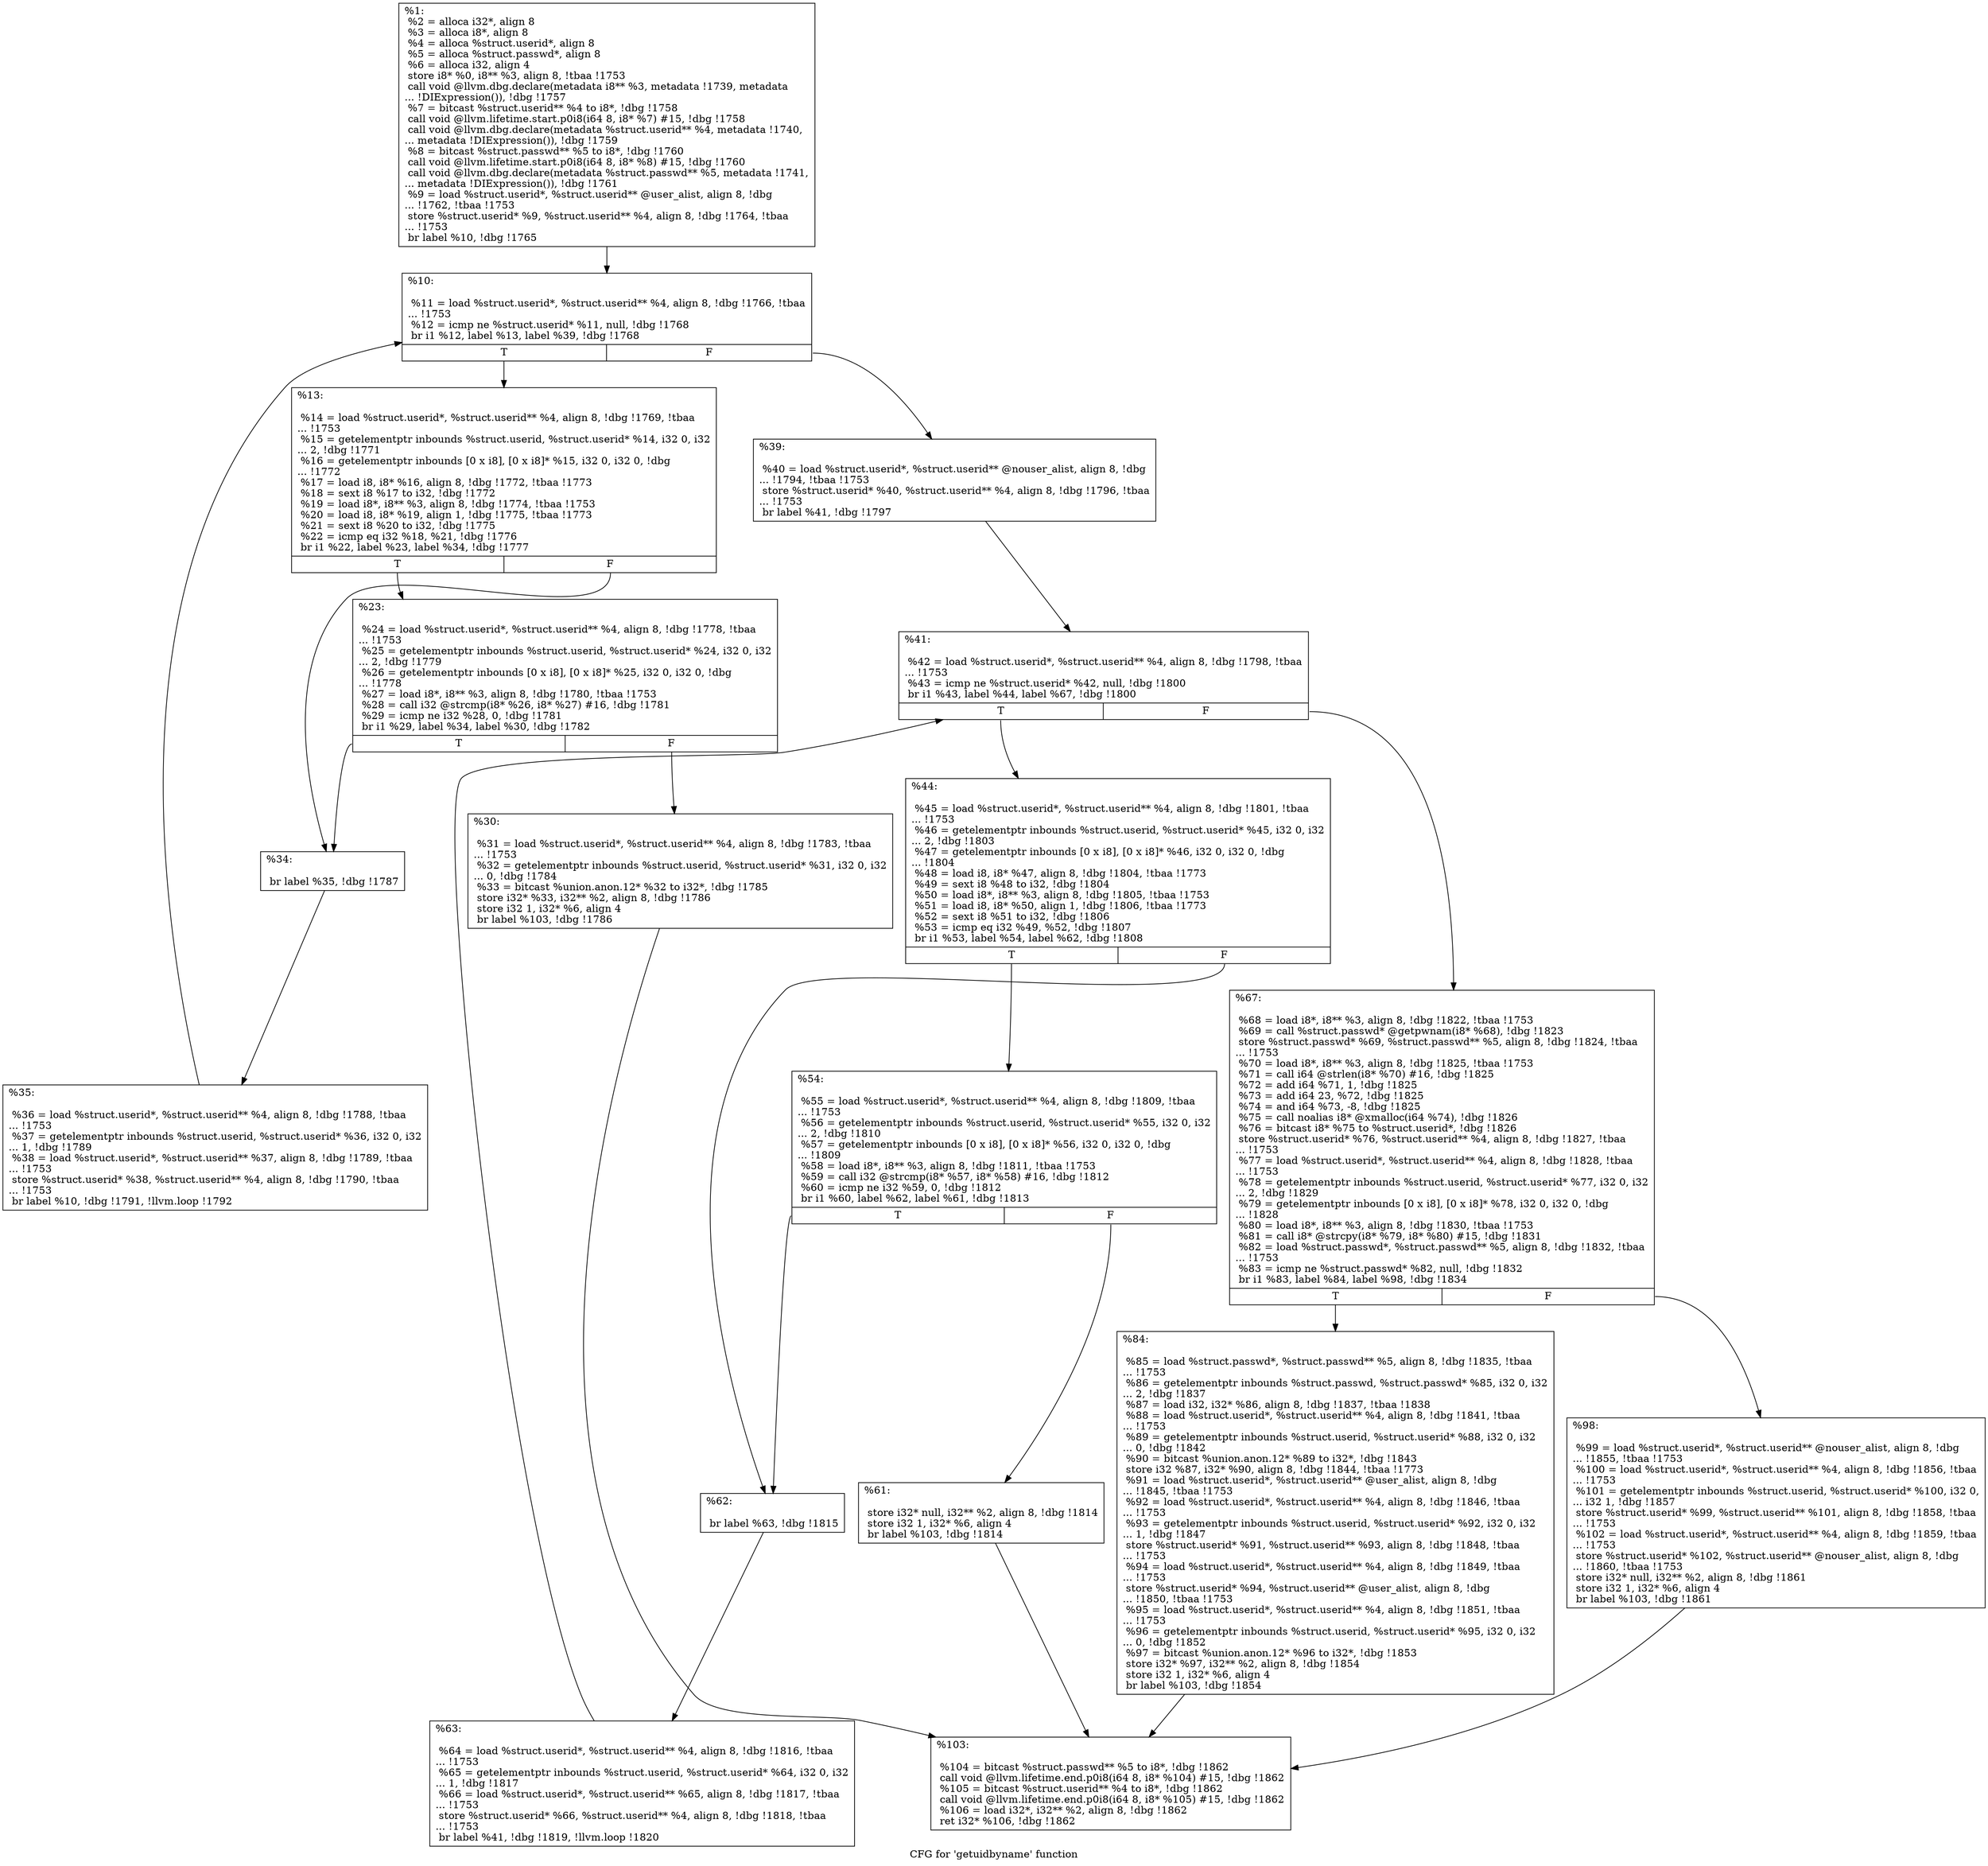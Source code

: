 digraph "CFG for 'getuidbyname' function" {
	label="CFG for 'getuidbyname' function";

	Node0x1d50730 [shape=record,label="{%1:\l  %2 = alloca i32*, align 8\l  %3 = alloca i8*, align 8\l  %4 = alloca %struct.userid*, align 8\l  %5 = alloca %struct.passwd*, align 8\l  %6 = alloca i32, align 4\l  store i8* %0, i8** %3, align 8, !tbaa !1753\l  call void @llvm.dbg.declare(metadata i8** %3, metadata !1739, metadata\l... !DIExpression()), !dbg !1757\l  %7 = bitcast %struct.userid** %4 to i8*, !dbg !1758\l  call void @llvm.lifetime.start.p0i8(i64 8, i8* %7) #15, !dbg !1758\l  call void @llvm.dbg.declare(metadata %struct.userid** %4, metadata !1740,\l... metadata !DIExpression()), !dbg !1759\l  %8 = bitcast %struct.passwd** %5 to i8*, !dbg !1760\l  call void @llvm.lifetime.start.p0i8(i64 8, i8* %8) #15, !dbg !1760\l  call void @llvm.dbg.declare(metadata %struct.passwd** %5, metadata !1741,\l... metadata !DIExpression()), !dbg !1761\l  %9 = load %struct.userid*, %struct.userid** @user_alist, align 8, !dbg\l... !1762, !tbaa !1753\l  store %struct.userid* %9, %struct.userid** %4, align 8, !dbg !1764, !tbaa\l... !1753\l  br label %10, !dbg !1765\l}"];
	Node0x1d50730 -> Node0x1d50850;
	Node0x1d50850 [shape=record,label="{%10:\l\l  %11 = load %struct.userid*, %struct.userid** %4, align 8, !dbg !1766, !tbaa\l... !1753\l  %12 = icmp ne %struct.userid* %11, null, !dbg !1768\l  br i1 %12, label %13, label %39, !dbg !1768\l|{<s0>T|<s1>F}}"];
	Node0x1d50850:s0 -> Node0x1d508a0;
	Node0x1d50850:s1 -> Node0x1d50a30;
	Node0x1d508a0 [shape=record,label="{%13:\l\l  %14 = load %struct.userid*, %struct.userid** %4, align 8, !dbg !1769, !tbaa\l... !1753\l  %15 = getelementptr inbounds %struct.userid, %struct.userid* %14, i32 0, i32\l... 2, !dbg !1771\l  %16 = getelementptr inbounds [0 x i8], [0 x i8]* %15, i32 0, i32 0, !dbg\l... !1772\l  %17 = load i8, i8* %16, align 8, !dbg !1772, !tbaa !1773\l  %18 = sext i8 %17 to i32, !dbg !1772\l  %19 = load i8*, i8** %3, align 8, !dbg !1774, !tbaa !1753\l  %20 = load i8, i8* %19, align 1, !dbg !1775, !tbaa !1773\l  %21 = sext i8 %20 to i32, !dbg !1775\l  %22 = icmp eq i32 %18, %21, !dbg !1776\l  br i1 %22, label %23, label %34, !dbg !1777\l|{<s0>T|<s1>F}}"];
	Node0x1d508a0:s0 -> Node0x1d508f0;
	Node0x1d508a0:s1 -> Node0x1d50990;
	Node0x1d508f0 [shape=record,label="{%23:\l\l  %24 = load %struct.userid*, %struct.userid** %4, align 8, !dbg !1778, !tbaa\l... !1753\l  %25 = getelementptr inbounds %struct.userid, %struct.userid* %24, i32 0, i32\l... 2, !dbg !1779\l  %26 = getelementptr inbounds [0 x i8], [0 x i8]* %25, i32 0, i32 0, !dbg\l... !1778\l  %27 = load i8*, i8** %3, align 8, !dbg !1780, !tbaa !1753\l  %28 = call i32 @strcmp(i8* %26, i8* %27) #16, !dbg !1781\l  %29 = icmp ne i32 %28, 0, !dbg !1781\l  br i1 %29, label %34, label %30, !dbg !1782\l|{<s0>T|<s1>F}}"];
	Node0x1d508f0:s0 -> Node0x1d50990;
	Node0x1d508f0:s1 -> Node0x1d50940;
	Node0x1d50940 [shape=record,label="{%30:\l\l  %31 = load %struct.userid*, %struct.userid** %4, align 8, !dbg !1783, !tbaa\l... !1753\l  %32 = getelementptr inbounds %struct.userid, %struct.userid* %31, i32 0, i32\l... 0, !dbg !1784\l  %33 = bitcast %union.anon.12* %32 to i32*, !dbg !1785\l  store i32* %33, i32** %2, align 8, !dbg !1786\l  store i32 1, i32* %6, align 4\l  br label %103, !dbg !1786\l}"];
	Node0x1d50940 -> Node0x1d50d50;
	Node0x1d50990 [shape=record,label="{%34:\l\l  br label %35, !dbg !1787\l}"];
	Node0x1d50990 -> Node0x1d509e0;
	Node0x1d509e0 [shape=record,label="{%35:\l\l  %36 = load %struct.userid*, %struct.userid** %4, align 8, !dbg !1788, !tbaa\l... !1753\l  %37 = getelementptr inbounds %struct.userid, %struct.userid* %36, i32 0, i32\l... 1, !dbg !1789\l  %38 = load %struct.userid*, %struct.userid** %37, align 8, !dbg !1789, !tbaa\l... !1753\l  store %struct.userid* %38, %struct.userid** %4, align 8, !dbg !1790, !tbaa\l... !1753\l  br label %10, !dbg !1791, !llvm.loop !1792\l}"];
	Node0x1d509e0 -> Node0x1d50850;
	Node0x1d50a30 [shape=record,label="{%39:\l\l  %40 = load %struct.userid*, %struct.userid** @nouser_alist, align 8, !dbg\l... !1794, !tbaa !1753\l  store %struct.userid* %40, %struct.userid** %4, align 8, !dbg !1796, !tbaa\l... !1753\l  br label %41, !dbg !1797\l}"];
	Node0x1d50a30 -> Node0x1d50a80;
	Node0x1d50a80 [shape=record,label="{%41:\l\l  %42 = load %struct.userid*, %struct.userid** %4, align 8, !dbg !1798, !tbaa\l... !1753\l  %43 = icmp ne %struct.userid* %42, null, !dbg !1800\l  br i1 %43, label %44, label %67, !dbg !1800\l|{<s0>T|<s1>F}}"];
	Node0x1d50a80:s0 -> Node0x1d50ad0;
	Node0x1d50a80:s1 -> Node0x1d50c60;
	Node0x1d50ad0 [shape=record,label="{%44:\l\l  %45 = load %struct.userid*, %struct.userid** %4, align 8, !dbg !1801, !tbaa\l... !1753\l  %46 = getelementptr inbounds %struct.userid, %struct.userid* %45, i32 0, i32\l... 2, !dbg !1803\l  %47 = getelementptr inbounds [0 x i8], [0 x i8]* %46, i32 0, i32 0, !dbg\l... !1804\l  %48 = load i8, i8* %47, align 8, !dbg !1804, !tbaa !1773\l  %49 = sext i8 %48 to i32, !dbg !1804\l  %50 = load i8*, i8** %3, align 8, !dbg !1805, !tbaa !1753\l  %51 = load i8, i8* %50, align 1, !dbg !1806, !tbaa !1773\l  %52 = sext i8 %51 to i32, !dbg !1806\l  %53 = icmp eq i32 %49, %52, !dbg !1807\l  br i1 %53, label %54, label %62, !dbg !1808\l|{<s0>T|<s1>F}}"];
	Node0x1d50ad0:s0 -> Node0x1d50b20;
	Node0x1d50ad0:s1 -> Node0x1d50bc0;
	Node0x1d50b20 [shape=record,label="{%54:\l\l  %55 = load %struct.userid*, %struct.userid** %4, align 8, !dbg !1809, !tbaa\l... !1753\l  %56 = getelementptr inbounds %struct.userid, %struct.userid* %55, i32 0, i32\l... 2, !dbg !1810\l  %57 = getelementptr inbounds [0 x i8], [0 x i8]* %56, i32 0, i32 0, !dbg\l... !1809\l  %58 = load i8*, i8** %3, align 8, !dbg !1811, !tbaa !1753\l  %59 = call i32 @strcmp(i8* %57, i8* %58) #16, !dbg !1812\l  %60 = icmp ne i32 %59, 0, !dbg !1812\l  br i1 %60, label %62, label %61, !dbg !1813\l|{<s0>T|<s1>F}}"];
	Node0x1d50b20:s0 -> Node0x1d50bc0;
	Node0x1d50b20:s1 -> Node0x1d50b70;
	Node0x1d50b70 [shape=record,label="{%61:\l\l  store i32* null, i32** %2, align 8, !dbg !1814\l  store i32 1, i32* %6, align 4\l  br label %103, !dbg !1814\l}"];
	Node0x1d50b70 -> Node0x1d50d50;
	Node0x1d50bc0 [shape=record,label="{%62:\l\l  br label %63, !dbg !1815\l}"];
	Node0x1d50bc0 -> Node0x1d50c10;
	Node0x1d50c10 [shape=record,label="{%63:\l\l  %64 = load %struct.userid*, %struct.userid** %4, align 8, !dbg !1816, !tbaa\l... !1753\l  %65 = getelementptr inbounds %struct.userid, %struct.userid* %64, i32 0, i32\l... 1, !dbg !1817\l  %66 = load %struct.userid*, %struct.userid** %65, align 8, !dbg !1817, !tbaa\l... !1753\l  store %struct.userid* %66, %struct.userid** %4, align 8, !dbg !1818, !tbaa\l... !1753\l  br label %41, !dbg !1819, !llvm.loop !1820\l}"];
	Node0x1d50c10 -> Node0x1d50a80;
	Node0x1d50c60 [shape=record,label="{%67:\l\l  %68 = load i8*, i8** %3, align 8, !dbg !1822, !tbaa !1753\l  %69 = call %struct.passwd* @getpwnam(i8* %68), !dbg !1823\l  store %struct.passwd* %69, %struct.passwd** %5, align 8, !dbg !1824, !tbaa\l... !1753\l  %70 = load i8*, i8** %3, align 8, !dbg !1825, !tbaa !1753\l  %71 = call i64 @strlen(i8* %70) #16, !dbg !1825\l  %72 = add i64 %71, 1, !dbg !1825\l  %73 = add i64 23, %72, !dbg !1825\l  %74 = and i64 %73, -8, !dbg !1825\l  %75 = call noalias i8* @xmalloc(i64 %74), !dbg !1826\l  %76 = bitcast i8* %75 to %struct.userid*, !dbg !1826\l  store %struct.userid* %76, %struct.userid** %4, align 8, !dbg !1827, !tbaa\l... !1753\l  %77 = load %struct.userid*, %struct.userid** %4, align 8, !dbg !1828, !tbaa\l... !1753\l  %78 = getelementptr inbounds %struct.userid, %struct.userid* %77, i32 0, i32\l... 2, !dbg !1829\l  %79 = getelementptr inbounds [0 x i8], [0 x i8]* %78, i32 0, i32 0, !dbg\l... !1828\l  %80 = load i8*, i8** %3, align 8, !dbg !1830, !tbaa !1753\l  %81 = call i8* @strcpy(i8* %79, i8* %80) #15, !dbg !1831\l  %82 = load %struct.passwd*, %struct.passwd** %5, align 8, !dbg !1832, !tbaa\l... !1753\l  %83 = icmp ne %struct.passwd* %82, null, !dbg !1832\l  br i1 %83, label %84, label %98, !dbg !1834\l|{<s0>T|<s1>F}}"];
	Node0x1d50c60:s0 -> Node0x1d50cb0;
	Node0x1d50c60:s1 -> Node0x1d50d00;
	Node0x1d50cb0 [shape=record,label="{%84:\l\l  %85 = load %struct.passwd*, %struct.passwd** %5, align 8, !dbg !1835, !tbaa\l... !1753\l  %86 = getelementptr inbounds %struct.passwd, %struct.passwd* %85, i32 0, i32\l... 2, !dbg !1837\l  %87 = load i32, i32* %86, align 8, !dbg !1837, !tbaa !1838\l  %88 = load %struct.userid*, %struct.userid** %4, align 8, !dbg !1841, !tbaa\l... !1753\l  %89 = getelementptr inbounds %struct.userid, %struct.userid* %88, i32 0, i32\l... 0, !dbg !1842\l  %90 = bitcast %union.anon.12* %89 to i32*, !dbg !1843\l  store i32 %87, i32* %90, align 8, !dbg !1844, !tbaa !1773\l  %91 = load %struct.userid*, %struct.userid** @user_alist, align 8, !dbg\l... !1845, !tbaa !1753\l  %92 = load %struct.userid*, %struct.userid** %4, align 8, !dbg !1846, !tbaa\l... !1753\l  %93 = getelementptr inbounds %struct.userid, %struct.userid* %92, i32 0, i32\l... 1, !dbg !1847\l  store %struct.userid* %91, %struct.userid** %93, align 8, !dbg !1848, !tbaa\l... !1753\l  %94 = load %struct.userid*, %struct.userid** %4, align 8, !dbg !1849, !tbaa\l... !1753\l  store %struct.userid* %94, %struct.userid** @user_alist, align 8, !dbg\l... !1850, !tbaa !1753\l  %95 = load %struct.userid*, %struct.userid** %4, align 8, !dbg !1851, !tbaa\l... !1753\l  %96 = getelementptr inbounds %struct.userid, %struct.userid* %95, i32 0, i32\l... 0, !dbg !1852\l  %97 = bitcast %union.anon.12* %96 to i32*, !dbg !1853\l  store i32* %97, i32** %2, align 8, !dbg !1854\l  store i32 1, i32* %6, align 4\l  br label %103, !dbg !1854\l}"];
	Node0x1d50cb0 -> Node0x1d50d50;
	Node0x1d50d00 [shape=record,label="{%98:\l\l  %99 = load %struct.userid*, %struct.userid** @nouser_alist, align 8, !dbg\l... !1855, !tbaa !1753\l  %100 = load %struct.userid*, %struct.userid** %4, align 8, !dbg !1856, !tbaa\l... !1753\l  %101 = getelementptr inbounds %struct.userid, %struct.userid* %100, i32 0,\l... i32 1, !dbg !1857\l  store %struct.userid* %99, %struct.userid** %101, align 8, !dbg !1858, !tbaa\l... !1753\l  %102 = load %struct.userid*, %struct.userid** %4, align 8, !dbg !1859, !tbaa\l... !1753\l  store %struct.userid* %102, %struct.userid** @nouser_alist, align 8, !dbg\l... !1860, !tbaa !1753\l  store i32* null, i32** %2, align 8, !dbg !1861\l  store i32 1, i32* %6, align 4\l  br label %103, !dbg !1861\l}"];
	Node0x1d50d00 -> Node0x1d50d50;
	Node0x1d50d50 [shape=record,label="{%103:\l\l  %104 = bitcast %struct.passwd** %5 to i8*, !dbg !1862\l  call void @llvm.lifetime.end.p0i8(i64 8, i8* %104) #15, !dbg !1862\l  %105 = bitcast %struct.userid** %4 to i8*, !dbg !1862\l  call void @llvm.lifetime.end.p0i8(i64 8, i8* %105) #15, !dbg !1862\l  %106 = load i32*, i32** %2, align 8, !dbg !1862\l  ret i32* %106, !dbg !1862\l}"];
}
